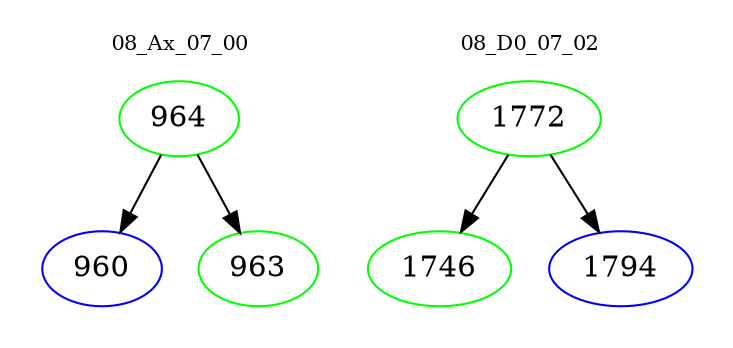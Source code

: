 digraph{
subgraph cluster_0 {
color = white
label = "08_Ax_07_00";
fontsize=10;
T0_964 [label="964", color="green"]
T0_964 -> T0_960 [color="black"]
T0_960 [label="960", color="blue"]
T0_964 -> T0_963 [color="black"]
T0_963 [label="963", color="green"]
}
subgraph cluster_1 {
color = white
label = "08_D0_07_02";
fontsize=10;
T1_1772 [label="1772", color="green"]
T1_1772 -> T1_1746 [color="black"]
T1_1746 [label="1746", color="green"]
T1_1772 -> T1_1794 [color="black"]
T1_1794 [label="1794", color="blue"]
}
}
